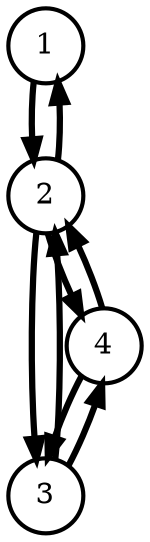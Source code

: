 digraph G {
    1 [label = "1";penwidth = 2;shape = "circle";];
    2 [label = "2";penwidth = 2;shape = "circle";];
    3 [label = "3";penwidth = 2;shape = "circle";];
    4 [label = "4";penwidth = 2;shape = "circle";];
    1 -> 2 [penwidth = 3; color = black;];
    2 -> 1 [penwidth = 3; color = black;];
    2 -> 3 [penwidth = 3; color = black;];
    2 -> 4 [penwidth = 3; color = black;];
    3 -> 2 [penwidth = 3; color = black;];
    3 -> 4 [penwidth = 3; color = black;];
    4 -> 2 [penwidth = 3; color = black;];
    4 -> 3 [penwidth = 3; color = black;];
}